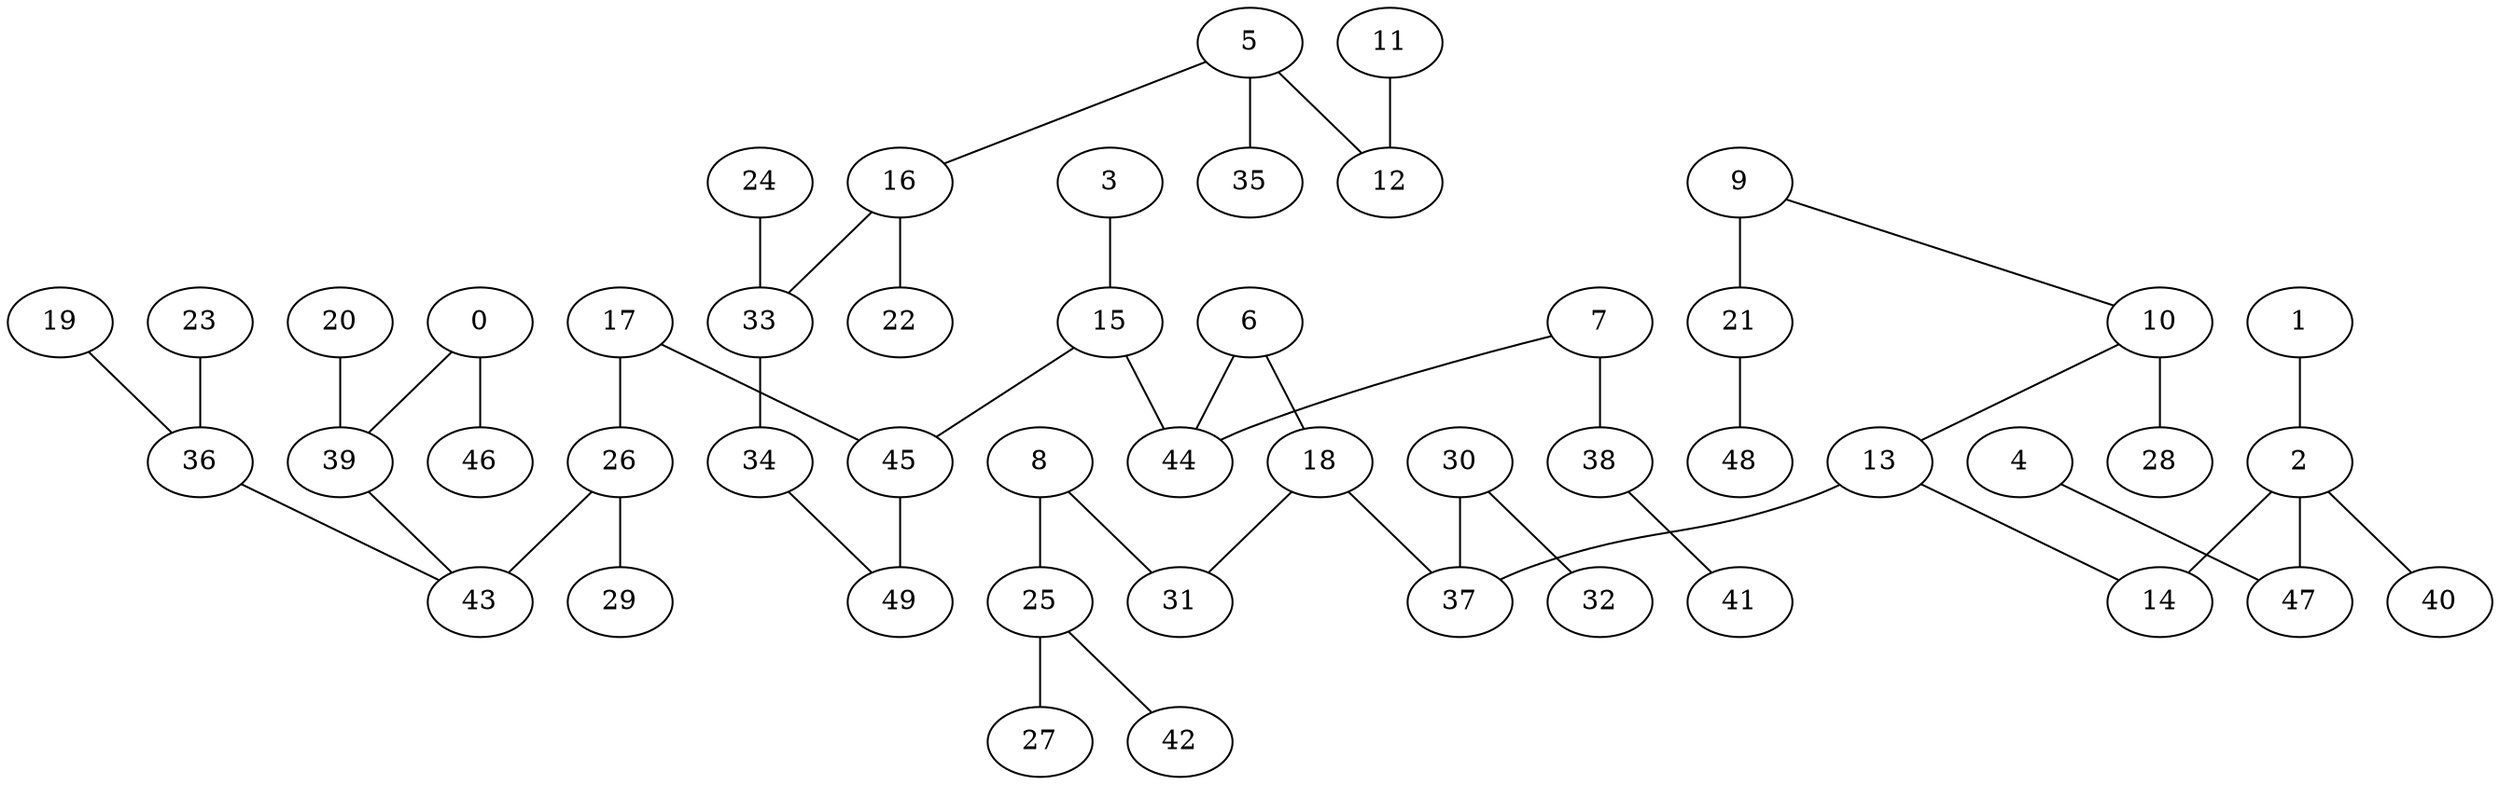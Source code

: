 strict graph {
0;
1;
2;
3;
4;
5;
6;
7;
8;
9;
10;
11;
12;
13;
14;
15;
16;
17;
18;
19;
20;
21;
22;
23;
24;
25;
26;
27;
28;
29;
30;
31;
32;
33;
34;
35;
36;
37;
38;
39;
40;
41;
42;
43;
44;
45;
46;
47;
48;
49;
0 -- 46 [weight=1];
0 -- 39 [weight=4];
1 -- 2 [weight=4];
2 -- 40 [weight=2];
2 -- 47 [weight=10];
2 -- 14 [weight=10];
3 -- 15 [weight=5];
4 -- 47 [weight=10];
5 -- 12 [weight=9];
5 -- 35 [weight=7];
5 -- 16 [weight=3];
6 -- 18 [weight=7];
6 -- 44 [weight=8];
7 -- 38 [weight=10];
7 -- 44 [weight=2];
8 -- 25 [weight=5];
8 -- 31 [weight=9];
9 -- 21 [weight=9];
9 -- 10 [weight=1];
10 -- 28 [weight=10];
10 -- 13 [weight=2];
11 -- 12 [weight=7];
13 -- 14 [weight=3];
13 -- 37 [weight=8];
15 -- 44 [weight=5];
15 -- 45 [weight=1];
16 -- 22 [weight=10];
16 -- 33 [weight=7];
17 -- 26 [weight=5];
17 -- 45 [weight=1];
18 -- 31 [weight=4];
18 -- 37 [weight=4];
19 -- 36 [weight=6];
20 -- 39 [weight=3];
21 -- 48 [weight=3];
23 -- 36 [weight=4];
24 -- 33 [weight=10];
25 -- 27 [weight=5];
25 -- 42 [weight=2];
26 -- 29 [weight=4];
26 -- 43 [weight=9];
30 -- 32 [weight=5];
30 -- 37 [weight=9];
33 -- 34 [weight=4];
34 -- 49 [weight=1];
36 -- 43 [weight=5];
38 -- 41 [weight=5];
39 -- 43 [weight=3];
45 -- 49 [weight=6];
}
